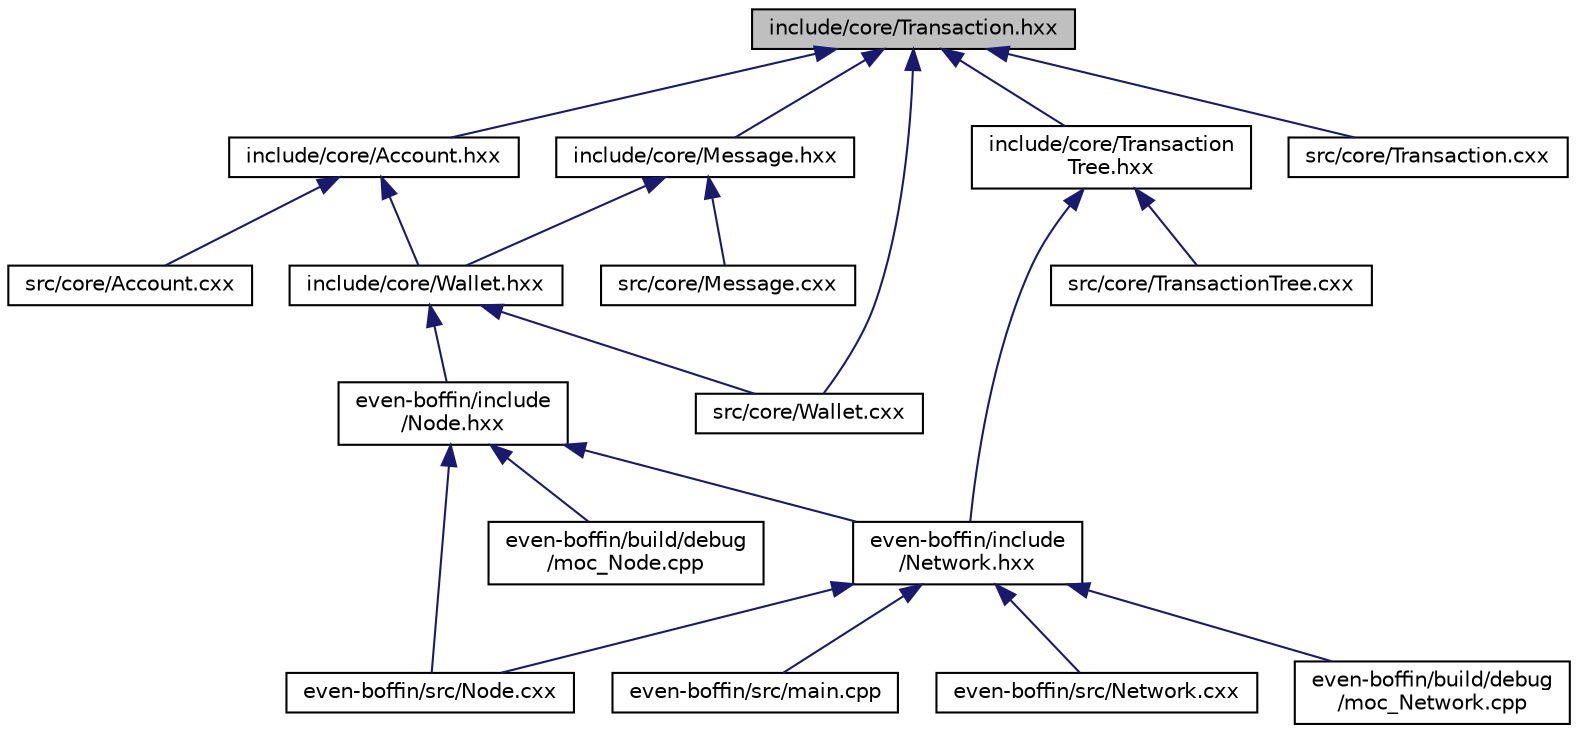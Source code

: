 digraph "include/core/Transaction.hxx"
{
  edge [fontname="Helvetica",fontsize="10",labelfontname="Helvetica",labelfontsize="10"];
  node [fontname="Helvetica",fontsize="10",shape=record];
  Node69 [label="include/core/Transaction.hxx",height=0.2,width=0.4,color="black", fillcolor="grey75", style="filled", fontcolor="black"];
  Node69 -> Node70 [dir="back",color="midnightblue",fontsize="10",style="solid",fontname="Helvetica"];
  Node70 [label="include/core/Account.hxx",height=0.2,width=0.4,color="black", fillcolor="white", style="filled",URL="$_account_8hxx.html"];
  Node70 -> Node71 [dir="back",color="midnightblue",fontsize="10",style="solid",fontname="Helvetica"];
  Node71 [label="include/core/Wallet.hxx",height=0.2,width=0.4,color="black", fillcolor="white", style="filled",URL="$_wallet_8hxx.html"];
  Node71 -> Node72 [dir="back",color="midnightblue",fontsize="10",style="solid",fontname="Helvetica"];
  Node72 [label="even-boffin/include\l/Node.hxx",height=0.2,width=0.4,color="black", fillcolor="white", style="filled",URL="$_node_8hxx.html"];
  Node72 -> Node73 [dir="back",color="midnightblue",fontsize="10",style="solid",fontname="Helvetica"];
  Node73 [label="even-boffin/include\l/Network.hxx",height=0.2,width=0.4,color="black", fillcolor="white", style="filled",URL="$_network_8hxx.html"];
  Node73 -> Node74 [dir="back",color="midnightblue",fontsize="10",style="solid",fontname="Helvetica"];
  Node74 [label="even-boffin/build/debug\l/moc_Network.cpp",height=0.2,width=0.4,color="black", fillcolor="white", style="filled",URL="$moc___network_8cpp_source.html"];
  Node73 -> Node75 [dir="back",color="midnightblue",fontsize="10",style="solid",fontname="Helvetica"];
  Node75 [label="even-boffin/src/main.cpp",height=0.2,width=0.4,color="black", fillcolor="white", style="filled",URL="$even-boffin_2src_2main_8cpp_source.html"];
  Node73 -> Node76 [dir="back",color="midnightblue",fontsize="10",style="solid",fontname="Helvetica"];
  Node76 [label="even-boffin/src/Network.cxx",height=0.2,width=0.4,color="black", fillcolor="white", style="filled",URL="$_network_8cxx.html"];
  Node73 -> Node77 [dir="back",color="midnightblue",fontsize="10",style="solid",fontname="Helvetica"];
  Node77 [label="even-boffin/src/Node.cxx",height=0.2,width=0.4,color="black", fillcolor="white", style="filled",URL="$_node_8cxx.html"];
  Node72 -> Node78 [dir="back",color="midnightblue",fontsize="10",style="solid",fontname="Helvetica"];
  Node78 [label="even-boffin/build/debug\l/moc_Node.cpp",height=0.2,width=0.4,color="black", fillcolor="white", style="filled",URL="$moc___node_8cpp_source.html"];
  Node72 -> Node77 [dir="back",color="midnightblue",fontsize="10",style="solid",fontname="Helvetica"];
  Node71 -> Node79 [dir="back",color="midnightblue",fontsize="10",style="solid",fontname="Helvetica"];
  Node79 [label="src/core/Wallet.cxx",height=0.2,width=0.4,color="black", fillcolor="white", style="filled",URL="$_wallet_8cxx.html"];
  Node70 -> Node80 [dir="back",color="midnightblue",fontsize="10",style="solid",fontname="Helvetica"];
  Node80 [label="src/core/Account.cxx",height=0.2,width=0.4,color="black", fillcolor="white", style="filled",URL="$_account_8cxx.html"];
  Node69 -> Node81 [dir="back",color="midnightblue",fontsize="10",style="solid",fontname="Helvetica"];
  Node81 [label="include/core/Message.hxx",height=0.2,width=0.4,color="black", fillcolor="white", style="filled",URL="$_message_8hxx.html"];
  Node81 -> Node71 [dir="back",color="midnightblue",fontsize="10",style="solid",fontname="Helvetica"];
  Node81 -> Node82 [dir="back",color="midnightblue",fontsize="10",style="solid",fontname="Helvetica"];
  Node82 [label="src/core/Message.cxx",height=0.2,width=0.4,color="black", fillcolor="white", style="filled",URL="$_message_8cxx.html"];
  Node69 -> Node83 [dir="back",color="midnightblue",fontsize="10",style="solid",fontname="Helvetica"];
  Node83 [label="include/core/Transaction\lTree.hxx",height=0.2,width=0.4,color="black", fillcolor="white", style="filled",URL="$_transaction_tree_8hxx.html"];
  Node83 -> Node73 [dir="back",color="midnightblue",fontsize="10",style="solid",fontname="Helvetica"];
  Node83 -> Node84 [dir="back",color="midnightblue",fontsize="10",style="solid",fontname="Helvetica"];
  Node84 [label="src/core/TransactionTree.cxx",height=0.2,width=0.4,color="black", fillcolor="white", style="filled",URL="$_transaction_tree_8cxx.html"];
  Node69 -> Node85 [dir="back",color="midnightblue",fontsize="10",style="solid",fontname="Helvetica"];
  Node85 [label="src/core/Transaction.cxx",height=0.2,width=0.4,color="black", fillcolor="white", style="filled",URL="$_transaction_8cxx.html"];
  Node69 -> Node79 [dir="back",color="midnightblue",fontsize="10",style="solid",fontname="Helvetica"];
}
